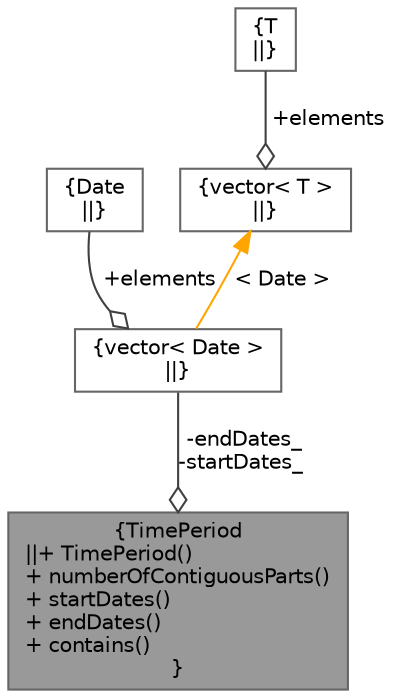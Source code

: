 digraph "TimePeriod"
{
 // INTERACTIVE_SVG=YES
 // LATEX_PDF_SIZE
  bgcolor="transparent";
  edge [fontname=Helvetica,fontsize=10,labelfontname=Helvetica,labelfontsize=10];
  node [fontname=Helvetica,fontsize=10,shape=box,height=0.2,width=0.4];
  Node1 [label="{TimePeriod\n||+ TimePeriod()\l+ numberOfContiguousParts()\l+ startDates()\l+ endDates()\l+ contains()\l}",height=0.2,width=0.4,color="gray40", fillcolor="grey60", style="filled", fontcolor="black",tooltip="Handles non-contiguous time period."];
  Node2 -> Node1 [color="grey25",style="solid",label=" -endDates_\n-startDates_" ,arrowhead="odiamond"];
  Node2 [label="{vector\< Date \>\n||}",height=0.2,width=0.4,color="gray40", fillcolor="white", style="filled",tooltip=" "];
  Node3 -> Node2 [color="grey25",style="solid",label=" +elements" ,arrowhead="odiamond"];
  Node3 [label="{Date\n||}",height=0.2,width=0.4,color="gray40", fillcolor="white", style="filled",tooltip=" "];
  Node4 -> Node2 [dir="back",color="orange",style="solid",label=" \< Date \>" ];
  Node4 [label="{vector\< T \>\n||}",height=0.2,width=0.4,color="gray40", fillcolor="white", style="filled",tooltip=" "];
  Node5 -> Node4 [color="grey25",style="solid",label=" +elements" ,arrowhead="odiamond"];
  Node5 [label="{T\n||}",height=0.2,width=0.4,color="gray40", fillcolor="white", style="filled",tooltip=" "];
}
